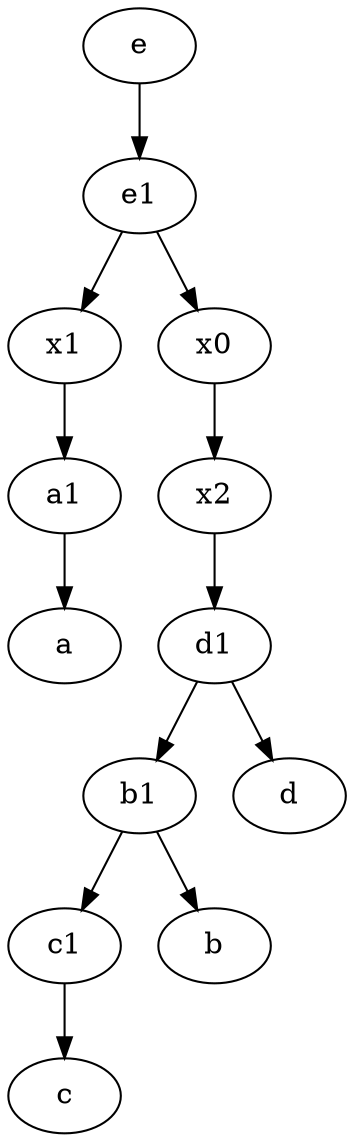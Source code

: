digraph  {
	x1;
	x2;
	d1 [pos="25,30!"];
	c1 [pos="30,15!"];
	b1 [pos="45,20!"];
	a1 [pos="40,15!"];
	x0;
	e1 [pos="25,45!"];
	e [pos="30,50!"];
	e -> e1;
	x1 -> a1;
	x2 -> d1;
	b1 -> c1;
	c1 -> c;
	a1 -> a;
	x0 -> x2;
	d1 -> b1;
	e1 -> x0;
	b1 -> b;
	e1 -> x1;
	d1 -> d;

	}